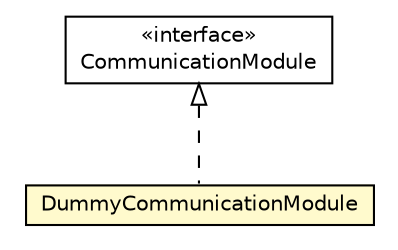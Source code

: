 #!/usr/local/bin/dot
#
# Class diagram 
# Generated by UMLGraph version R5_6-24-gf6e263 (http://www.umlgraph.org/)
#

digraph G {
	edge [fontname="Helvetica",fontsize=10,labelfontname="Helvetica",labelfontsize=10];
	node [fontname="Helvetica",fontsize=10,shape=plaintext];
	nodesep=0.25;
	ranksep=0.5;
	// org.universAAL.middleware.modules.CommunicationModule
	c187742 [label=<<table title="org.universAAL.middleware.modules.CommunicationModule" border="0" cellborder="1" cellspacing="0" cellpadding="2" port="p" href="../../../modules/CommunicationModule.html">
		<tr><td><table border="0" cellspacing="0" cellpadding="1">
<tr><td align="center" balign="center"> &#171;interface&#187; </td></tr>
<tr><td align="center" balign="center"> CommunicationModule </td></tr>
		</table></td></tr>
		</table>>, URL="../../../modules/CommunicationModule.html", fontname="Helvetica", fontcolor="black", fontsize=10.0];
	// org.universAAL.middleware.container.pojo.dummyManagers.DummyCommunicationModule
	c188026 [label=<<table title="org.universAAL.middleware.container.pojo.dummyManagers.DummyCommunicationModule" border="0" cellborder="1" cellspacing="0" cellpadding="2" port="p" bgcolor="lemonChiffon" href="./DummyCommunicationModule.html">
		<tr><td><table border="0" cellspacing="0" cellpadding="1">
<tr><td align="center" balign="center"> DummyCommunicationModule </td></tr>
		</table></td></tr>
		</table>>, URL="./DummyCommunicationModule.html", fontname="Helvetica", fontcolor="black", fontsize=10.0];
	//org.universAAL.middleware.container.pojo.dummyManagers.DummyCommunicationModule implements org.universAAL.middleware.modules.CommunicationModule
	c187742:p -> c188026:p [dir=back,arrowtail=empty,style=dashed];
}

